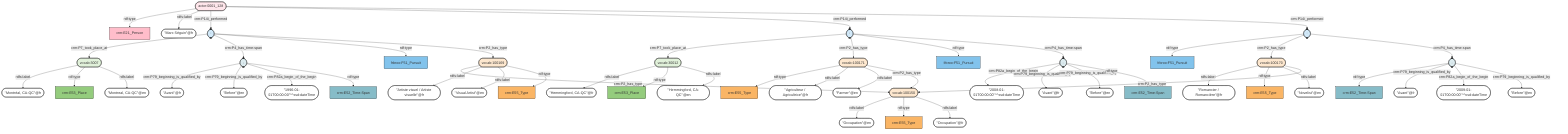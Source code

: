 flowchart TD
classDef Literal fill:#ffffff,stroke:#000000;
classDef Literal_URI fill:,stroke:;
classDef E1_CRM_Entity fill:#ffffff,stroke:#000000;
classDef E1_CRM_Entity_URI fill:#ffffff,stroke:#000000;
classDef E2_Temporal_Entity fill:#82c3ec,stroke:#000000;
classDef E2_Temporal_Entity_URI fill:#d2e9f9,stroke:#000000;
classDef E55_Type fill:#fab565,stroke:#000000;
classDef E55_Type_URI fill:#fde7ce,stroke:#000000;
classDef E52_Time-Span fill:#86bcc8,stroke:#000000;
classDef E52_Time-Span_URI fill:#dcebef,stroke:#000000;
classDef E41_Appellation fill:#fef3ba,stroke:#000000;
classDef E41_Appellation_URI fill:#fffae6,stroke:#000000;
classDef E53_Place fill:#94cc7d,stroke:#000000;
classDef E53_Place_URI fill:#e1f1da,stroke:#000000;
classDef E77_Persistent_Item fill:#ffffff,stroke:#000000;
classDef E77_Persistent_Item_URI fill:#ffffff,stroke:#000000;
classDef E28_Conceptual_Object fill:#fddc34,stroke:#000000;
classDef E28_Conceptual_Object_URI fill:#fef6cd,stroke:#000000;
classDef E18_Physical_Thing fill:#e1ba9c,stroke:#000000;
classDef E18_Physical_Thing_URI fill:#f3e5d8,stroke:#000000;
classDef E39_Actor fill:#ffbdca,stroke:#000000;
classDef E39_Actor_URI fill:#ffe6eb,stroke:#000000;
classDef PC0_Typed_CRM_Property fill:#cc80ff,stroke:#000000;
classDef PC0_Typed_CRM_Property_URI fill:#ebccff,stroke:#000000;
classDef Multi fill:#cccccc,stroke:#000000;
classDef Multi_URI fill:#cccccc,stroke:#000000;
0(["-"]) -->|crm:P7_took_place_at| 1(["vocab:30012"])
2(["-"]) -->|crm:P7_took_place_at| 3(["vocab:3007"])
2(["-"]) -->|crm:P4_has_time-span| 4(["-"])
5(["-"]):::E2_Temporal_Entity_URI -->|rdf:type| 6["frbroo:F51_Pursuit"]:::E2_Temporal_Entity
7(["vocab:100171"]):::E55_Type_URI -->|rdf:type| 8["crm:E55_Type"]:::E55_Type
1(["vocab:30012"]) -->|rdfs:label| 9(["''Hemmingford, CA-QC''@fr"]):::Literal
0(["-"]) -->|crm:P2_has_type| 7(["vocab:100171"])
4(["-"]) -->|crm:P79_beginning_is_qualified_by| 10(["''Avant''@fr"]):::Literal
3(["vocab:3007"]) -->|rdfs:label| 11(["''Montréal, CA-QC''@fr"]):::Literal
12(["-"]):::E52_Time-Span_URI -->|rdf:type| 13["crm:E52_Time-Span"]:::E52_Time-Span
2(["-"]):::E2_Temporal_Entity_URI -->|rdf:type| 14["frbroo:F51_Pursuit"]:::E2_Temporal_Entity
7(["vocab:100171"]) -->|rdfs:label| 15(["''Agriculteur / Agricultrice''@fr"]):::Literal
4(["-"]) -->|crm:P79_beginning_is_qualified_by| 16(["''Before''@en"]):::Literal
17(["vocab:100150"]) -->|rdfs:label| 18(["''Occupation''@en"]):::Literal
5(["-"]) -->|crm:P2_has_type| 19(["vocab:100170"])
20(["actor:0001_128"]):::E39_Actor_URI -->|rdf:type| 21["crm:E21_Person"]:::E39_Actor
4(["-"]) -->|crm:P82a_begin_of_the_begin| 22(["''1996-01-01T00:00:00''^^xsd:dateTime"]):::Literal
12(["-"]) -->|crm:P79_beginning_is_qualified_by| 23(["''Avant''@fr"]):::Literal
20(["actor:0001_128"]) -->|rdfs:label| 24(["''Marc Séguin''@fr"]):::Literal
1(["vocab:30012"]):::E53_Place_URI -->|rdf:type| 25["crm:E53_Place"]:::E53_Place
20(["actor:0001_128"]) -->|crm:P14i_performed| 2(["-"])
4(["-"]):::E52_Time-Span_URI -->|rdf:type| 26["crm:E52_Time-Span"]:::E52_Time-Span
20(["actor:0001_128"]) -->|crm:P14i_performed| 0(["-"])
27(["vocab:100169"]) -->|crm:P2_has_type| 17(["vocab:100150"])
17(["vocab:100150"]):::E55_Type_URI -->|rdf:type| 28["crm:E55_Type"]:::E55_Type
12(["-"]) -->|crm:P82a_begin_of_the_begin| 29(["''2009-01-01T00:00:00''^^xsd:dateTime"]):::Literal
27(["vocab:100169"]) -->|rdfs:label| 30(["''Artiste visuel / Artiste visuelle''@fr"]):::Literal
31(["-"]) -->|crm:P82a_begin_of_the_begin| 32(["''2008-01-01T00:00:00''^^xsd:dateTime"]):::Literal
2(["-"]) -->|crm:P2_has_type| 27(["vocab:100169"])
31(["-"]) -->|crm:P79_beginning_is_qualified_by| 33(["''Avant''@fr"]):::Literal
7(["vocab:100171"]) -->|rdfs:label| 34(["''Farmer''@en"]):::Literal
12(["-"]) -->|crm:P79_beginning_is_qualified_by| 35(["''Before''@en"]):::Literal
19(["vocab:100170"]) -->|rdfs:label| 36(["''Romancier / Romancière''@fr"]):::Literal
3(["vocab:3007"]):::E53_Place_URI -->|rdf:type| 37["crm:E53_Place"]:::E53_Place
27(["vocab:100169"]) -->|rdfs:label| 38(["''Visual Artist''@en"]):::Literal
3(["vocab:3007"]) -->|rdfs:label| 39(["''Montreal, CA-QC''@en"]):::Literal
19(["vocab:100170"]):::E55_Type_URI -->|rdf:type| 40["crm:E55_Type"]:::E55_Type
0(["-"]):::E2_Temporal_Entity_URI -->|rdf:type| 41["frbroo:F51_Pursuit"]:::E2_Temporal_Entity
0(["-"]) -->|crm:P4_has_time-span| 31(["-"])
31(["-"]) -->|crm:P79_beginning_is_qualified_by| 42(["''Before''@en"]):::Literal
5(["-"]) -->|crm:P4_has_time-span| 12(["-"])
19(["vocab:100170"]) -->|rdfs:label| 43(["''Novelist''@en"]):::Literal
17(["vocab:100150"]) -->|rdfs:label| 44(["''Occupation''@fr"]):::Literal
7(["vocab:100171"]) -->|crm:P2_has_type| 17(["vocab:100150"])
27(["vocab:100169"]):::E55_Type_URI -->|rdf:type| 45["crm:E55_Type"]:::E55_Type
19(["vocab:100170"]) -->|crm:P2_has_type| 17(["vocab:100150"])
1(["vocab:30012"]) -->|rdfs:label| 46(["''Hemmingford, CA-QC''@en"]):::Literal
20(["actor:0001_128"]) -->|crm:P14i_performed| 5(["-"])
31(["-"]):::E52_Time-Span_URI -->|rdf:type| 47["crm:E52_Time-Span"]:::E52_Time-Span